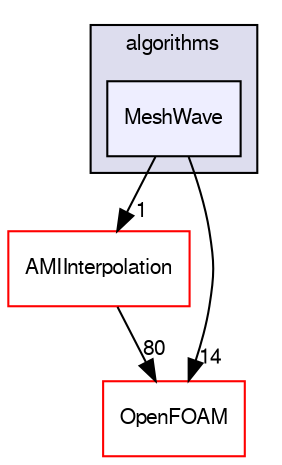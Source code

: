 digraph "src/meshTools/algorithms/MeshWave" {
  bgcolor=transparent;
  compound=true
  node [ fontsize="10", fontname="FreeSans"];
  edge [ labelfontsize="10", labelfontname="FreeSans"];
  subgraph clusterdir_488f81ac1e9f391f7800e42bf7f5bacd {
    graph [ bgcolor="#ddddee", pencolor="black", label="algorithms" fontname="FreeSans", fontsize="10", URL="dir_488f81ac1e9f391f7800e42bf7f5bacd.html"]
  dir_972bc14348bee45aee3271cb8c41b1b7 [shape=box, label="MeshWave", style="filled", fillcolor="#eeeeff", pencolor="black", URL="dir_972bc14348bee45aee3271cb8c41b1b7.html"];
  }
  dir_6b9532b4107849d088a6e7b91bdf643c [shape=box label="AMIInterpolation" color="red" URL="dir_6b9532b4107849d088a6e7b91bdf643c.html"];
  dir_c5473ff19b20e6ec4dfe5c310b3778a8 [shape=box label="OpenFOAM" color="red" URL="dir_c5473ff19b20e6ec4dfe5c310b3778a8.html"];
  dir_6b9532b4107849d088a6e7b91bdf643c->dir_c5473ff19b20e6ec4dfe5c310b3778a8 [headlabel="80", labeldistance=1.5 headhref="dir_001565_001706.html"];
  dir_972bc14348bee45aee3271cb8c41b1b7->dir_6b9532b4107849d088a6e7b91bdf643c [headlabel="1", labeldistance=1.5 headhref="dir_001562_001565.html"];
  dir_972bc14348bee45aee3271cb8c41b1b7->dir_c5473ff19b20e6ec4dfe5c310b3778a8 [headlabel="14", labeldistance=1.5 headhref="dir_001562_001706.html"];
}

